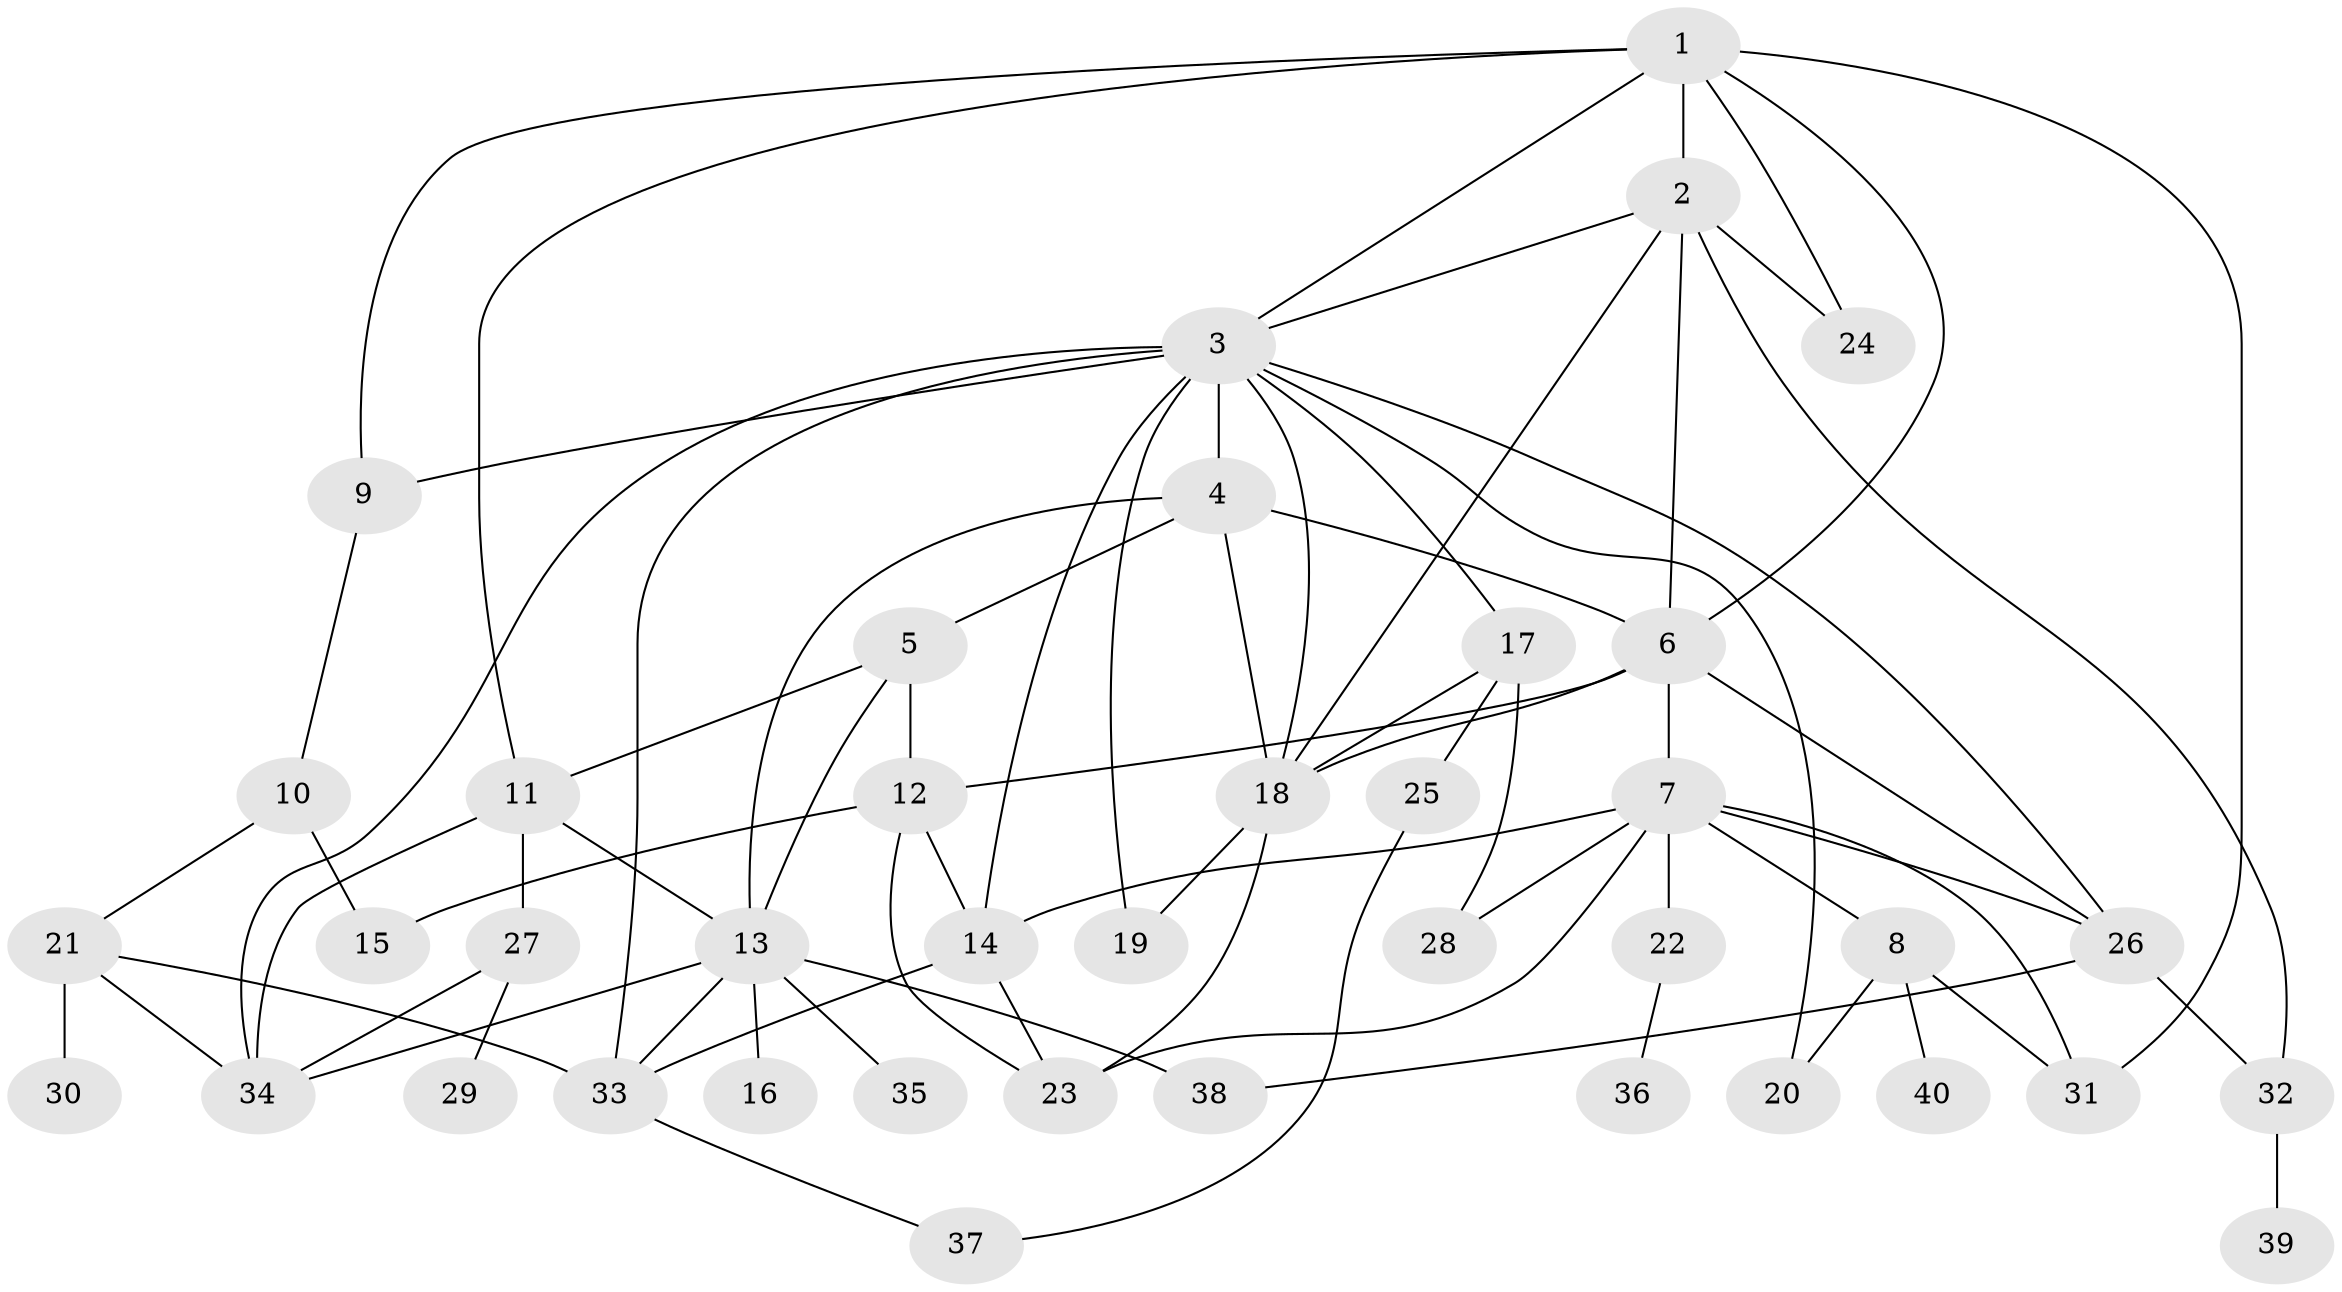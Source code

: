 // original degree distribution, {3: 0.2375, 4: 0.2, 7: 0.0125, 6: 0.05, 5: 0.075, 2: 0.275, 1: 0.15}
// Generated by graph-tools (version 1.1) at 2025/34/03/09/25 02:34:02]
// undirected, 40 vertices, 75 edges
graph export_dot {
graph [start="1"]
  node [color=gray90,style=filled];
  1;
  2;
  3;
  4;
  5;
  6;
  7;
  8;
  9;
  10;
  11;
  12;
  13;
  14;
  15;
  16;
  17;
  18;
  19;
  20;
  21;
  22;
  23;
  24;
  25;
  26;
  27;
  28;
  29;
  30;
  31;
  32;
  33;
  34;
  35;
  36;
  37;
  38;
  39;
  40;
  1 -- 2 [weight=1.0];
  1 -- 3 [weight=1.0];
  1 -- 6 [weight=1.0];
  1 -- 9 [weight=1.0];
  1 -- 11 [weight=1.0];
  1 -- 24 [weight=1.0];
  1 -- 31 [weight=1.0];
  2 -- 3 [weight=1.0];
  2 -- 6 [weight=1.0];
  2 -- 18 [weight=1.0];
  2 -- 24 [weight=2.0];
  2 -- 32 [weight=1.0];
  3 -- 4 [weight=1.0];
  3 -- 9 [weight=2.0];
  3 -- 14 [weight=1.0];
  3 -- 17 [weight=1.0];
  3 -- 18 [weight=1.0];
  3 -- 19 [weight=1.0];
  3 -- 20 [weight=1.0];
  3 -- 26 [weight=1.0];
  3 -- 33 [weight=1.0];
  3 -- 34 [weight=1.0];
  4 -- 5 [weight=2.0];
  4 -- 6 [weight=1.0];
  4 -- 13 [weight=1.0];
  4 -- 18 [weight=1.0];
  5 -- 11 [weight=1.0];
  5 -- 12 [weight=1.0];
  5 -- 13 [weight=1.0];
  6 -- 7 [weight=1.0];
  6 -- 12 [weight=1.0];
  6 -- 18 [weight=1.0];
  6 -- 26 [weight=1.0];
  7 -- 8 [weight=1.0];
  7 -- 14 [weight=1.0];
  7 -- 22 [weight=2.0];
  7 -- 23 [weight=1.0];
  7 -- 26 [weight=2.0];
  7 -- 28 [weight=1.0];
  7 -- 31 [weight=1.0];
  8 -- 20 [weight=1.0];
  8 -- 31 [weight=1.0];
  8 -- 40 [weight=1.0];
  9 -- 10 [weight=1.0];
  10 -- 15 [weight=1.0];
  10 -- 21 [weight=1.0];
  11 -- 13 [weight=1.0];
  11 -- 27 [weight=1.0];
  11 -- 34 [weight=1.0];
  12 -- 14 [weight=2.0];
  12 -- 15 [weight=1.0];
  12 -- 23 [weight=1.0];
  13 -- 16 [weight=1.0];
  13 -- 33 [weight=1.0];
  13 -- 34 [weight=1.0];
  13 -- 35 [weight=1.0];
  13 -- 38 [weight=1.0];
  14 -- 23 [weight=1.0];
  14 -- 33 [weight=1.0];
  17 -- 18 [weight=2.0];
  17 -- 25 [weight=1.0];
  17 -- 28 [weight=1.0];
  18 -- 19 [weight=1.0];
  18 -- 23 [weight=1.0];
  21 -- 30 [weight=1.0];
  21 -- 33 [weight=1.0];
  21 -- 34 [weight=1.0];
  22 -- 36 [weight=1.0];
  25 -- 37 [weight=1.0];
  26 -- 32 [weight=1.0];
  26 -- 38 [weight=1.0];
  27 -- 29 [weight=1.0];
  27 -- 34 [weight=1.0];
  32 -- 39 [weight=1.0];
  33 -- 37 [weight=1.0];
}
